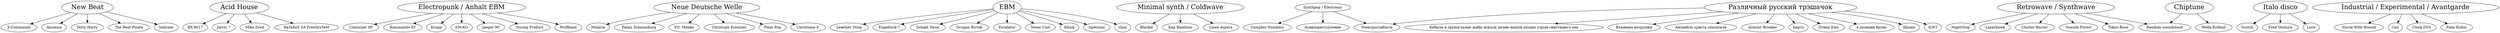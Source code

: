 digraph G {
    "New Beat" [fontsize=26];
    "New Beat" -> "X-Commando";
    "New Beat" -> "Amnesia";
    "New Beat" -> "Dirty Harry";
    "New Beat" -> "The Beat Pirate";
    "New Beat" -> "Indicate";

    "Acid House" [fontsize=26];
    "Acid House" -> "BX-8017";
    "Acid House" -> "Jarvic 7";
    "Acid House" -> "Mike Dred";
    "Acid House" -> "RaTaXeS SA FreeSysTeM";

    "Electropunk / Anhalt EBM" [fontsize=26];
    "Electropunk / Anhalt EBM" -> "Container 90";
    "Electropunk / Anhalt EBM" -> "Kommando XY";
    "Electropunk / Anhalt EBM" -> "Kropp";
    "Electropunk / Anhalt EBM" -> "EM:KO";
    "Electropunk / Anhalt EBM" -> "Jaeger 90";
    "Electropunk / Anhalt EBM" -> "Strong Product";
    "Electropunk / Anhalt EBM" -> "Wulfband";

    "Neue Deutsche Welle" [fontsize=26];
     "Neue Deutsche Welle" -> "Malaria";
     "Neue Deutsche Welle" -> "Palais Schaumburg";
     "Neue Deutsche Welle" -> "Frl. Menke";
     "Neue Deutsche Welle" -> "Christoph Kreutzer";
     "Neue Deutsche Welle" -> "Polar Pop";
     "Neue Deutsche Welle" -> "Christiane F.";

    "EBM" [fontsize=26];
     "EBM" -> "Leæther Strip";
     "EBM" -> "Engelteck-7";
     "EBM" -> "Schakt Neun";
     "EBM" -> "Gruppe Borsik";
     "EBM" -> "Escalator";
     "EBM" -> "Noise Unit";
     "EBM" -> "Klinik";
     "EBM" -> "Spetsnaz";
     "EBM" -> "Qual";

    "Minimal synth / Coldwave" [fontsize=26];
    "Minimal synth / Coldwave" -> "Blackie";
    "Minimal synth / Coldwave" -> "Kap Bambino";
    "Minimal synth / Coldwave" -> "Linea Aspera";

    "Synthpop / Electronic" -> "Complex Numbers";
    "Synthpop / Electronic" -> "Электрослабость";
    "Synthpop / Electronic" -> "Аудиопреступление";

    "Retrowave / Synthwave" [fontsize=26];
    "Retrowave / Synthwave" -> "NightStop";
    "Retrowave / Synthwave" -> "Lazerhawk";
    "Retrowave / Synthwave" -> "Cluster Buster";
    "Retrowave / Synthwave" -> "Suicide Forest";
    "Retrowave / Synthwave" -> "Tokyo Rose";
    "Retrowave / Synthwave" -> "Random soundcloud";

    "Italo disco" [fontsize=26];
    "Italo disco" -> "Scotch";
    "Italo disco" -> "Fred Ventura";
    "Italo disco" -> "Love";

    "Industrial / Experimental / Avantgarde" [fontsize=26];
    "Industrial / Experimental / Avantgarde" -> "Nurse With Wound";
    "Industrial / Experimental / Avantgarde" -> "Coil";
    "Industrial / Experimental / Avantgarde" -> "Clock DVA";
    "Industrial / Experimental / Avantgarde" -> "Felix Kubin";

    "Chiptune" [fontsize=26];
    "Chiptune" -> "Random soundcloud";
    "Chiptune" -> "Welle:Erdball";

    "Различный русский трэшачок" [fontsize=26];
    "Различный русский трэшачок" -> "Кобыла и трупоглазые жабы искали цезию нашли поздно утром свистящего хна";
    "Различный русский трэшачок" -> "Влажные ватрушки";
    "Различный русский трэшачок" -> "Ансамбль христа спасителя";
    "Различный русский трэшачок" -> "Armour Breaker";
    "Различный русский трэшачок" -> "Барто";
    "Различный русский трэшачок" -> "Птицу Емъ";
    "Различный русский трэшачок" -> "4 позиции бруно";
    "Различный русский трэшачок" -> "Шыша";
    "Различный русский трэшачок" -> "ILWT";
    "Различный русский трэшачок" -> "Электрослабость";
}
